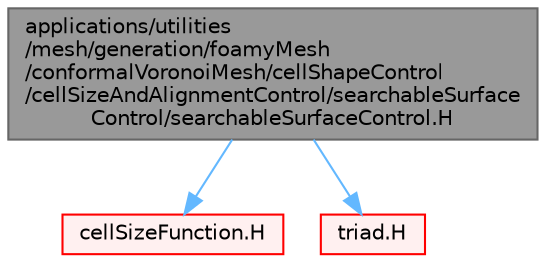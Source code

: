 digraph "applications/utilities/mesh/generation/foamyMesh/conformalVoronoiMesh/cellShapeControl/cellSizeAndAlignmentControl/searchableSurfaceControl/searchableSurfaceControl.H"
{
 // LATEX_PDF_SIZE
  bgcolor="transparent";
  edge [fontname=Helvetica,fontsize=10,labelfontname=Helvetica,labelfontsize=10];
  node [fontname=Helvetica,fontsize=10,shape=box,height=0.2,width=0.4];
  Node1 [id="Node000001",label="applications/utilities\l/mesh/generation/foamyMesh\l/conformalVoronoiMesh/cellShapeControl\l/cellSizeAndAlignmentControl/searchableSurface\lControl/searchableSurfaceControl.H",height=0.2,width=0.4,color="gray40", fillcolor="grey60", style="filled", fontcolor="black",tooltip=" "];
  Node1 -> Node2 [id="edge1_Node000001_Node000002",color="steelblue1",style="solid",tooltip=" "];
  Node2 [id="Node000002",label="cellSizeFunction.H",height=0.2,width=0.4,color="red", fillcolor="#FFF0F0", style="filled",URL="$cellSizeFunction_8H.html",tooltip=" "];
  Node1 -> Node221 [id="edge2_Node000001_Node000221",color="steelblue1",style="solid",tooltip=" "];
  Node221 [id="Node000221",label="triad.H",height=0.2,width=0.4,color="red", fillcolor="#FFF0F0", style="filled",URL="$triad_8H.html",tooltip=" "];
}
